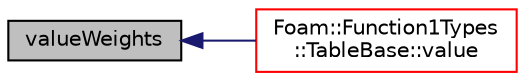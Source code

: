 digraph "valueWeights"
{
  bgcolor="transparent";
  edge [fontname="Helvetica",fontsize="10",labelfontname="Helvetica",labelfontsize="10"];
  node [fontname="Helvetica",fontsize="10",shape=record];
  rankdir="LR";
  Node115 [label="valueWeights",height=0.2,width=0.4,color="black", fillcolor="grey75", style="filled", fontcolor="black"];
  Node115 -> Node116 [dir="back",color="midnightblue",fontsize="10",style="solid",fontname="Helvetica"];
  Node116 [label="Foam::Function1Types\l::TableBase::value",height=0.2,width=0.4,color="red",URL="$a28833.html#ac11ed92391589b8953835586fa3cca8c",tooltip="Return Table value. "];
}
